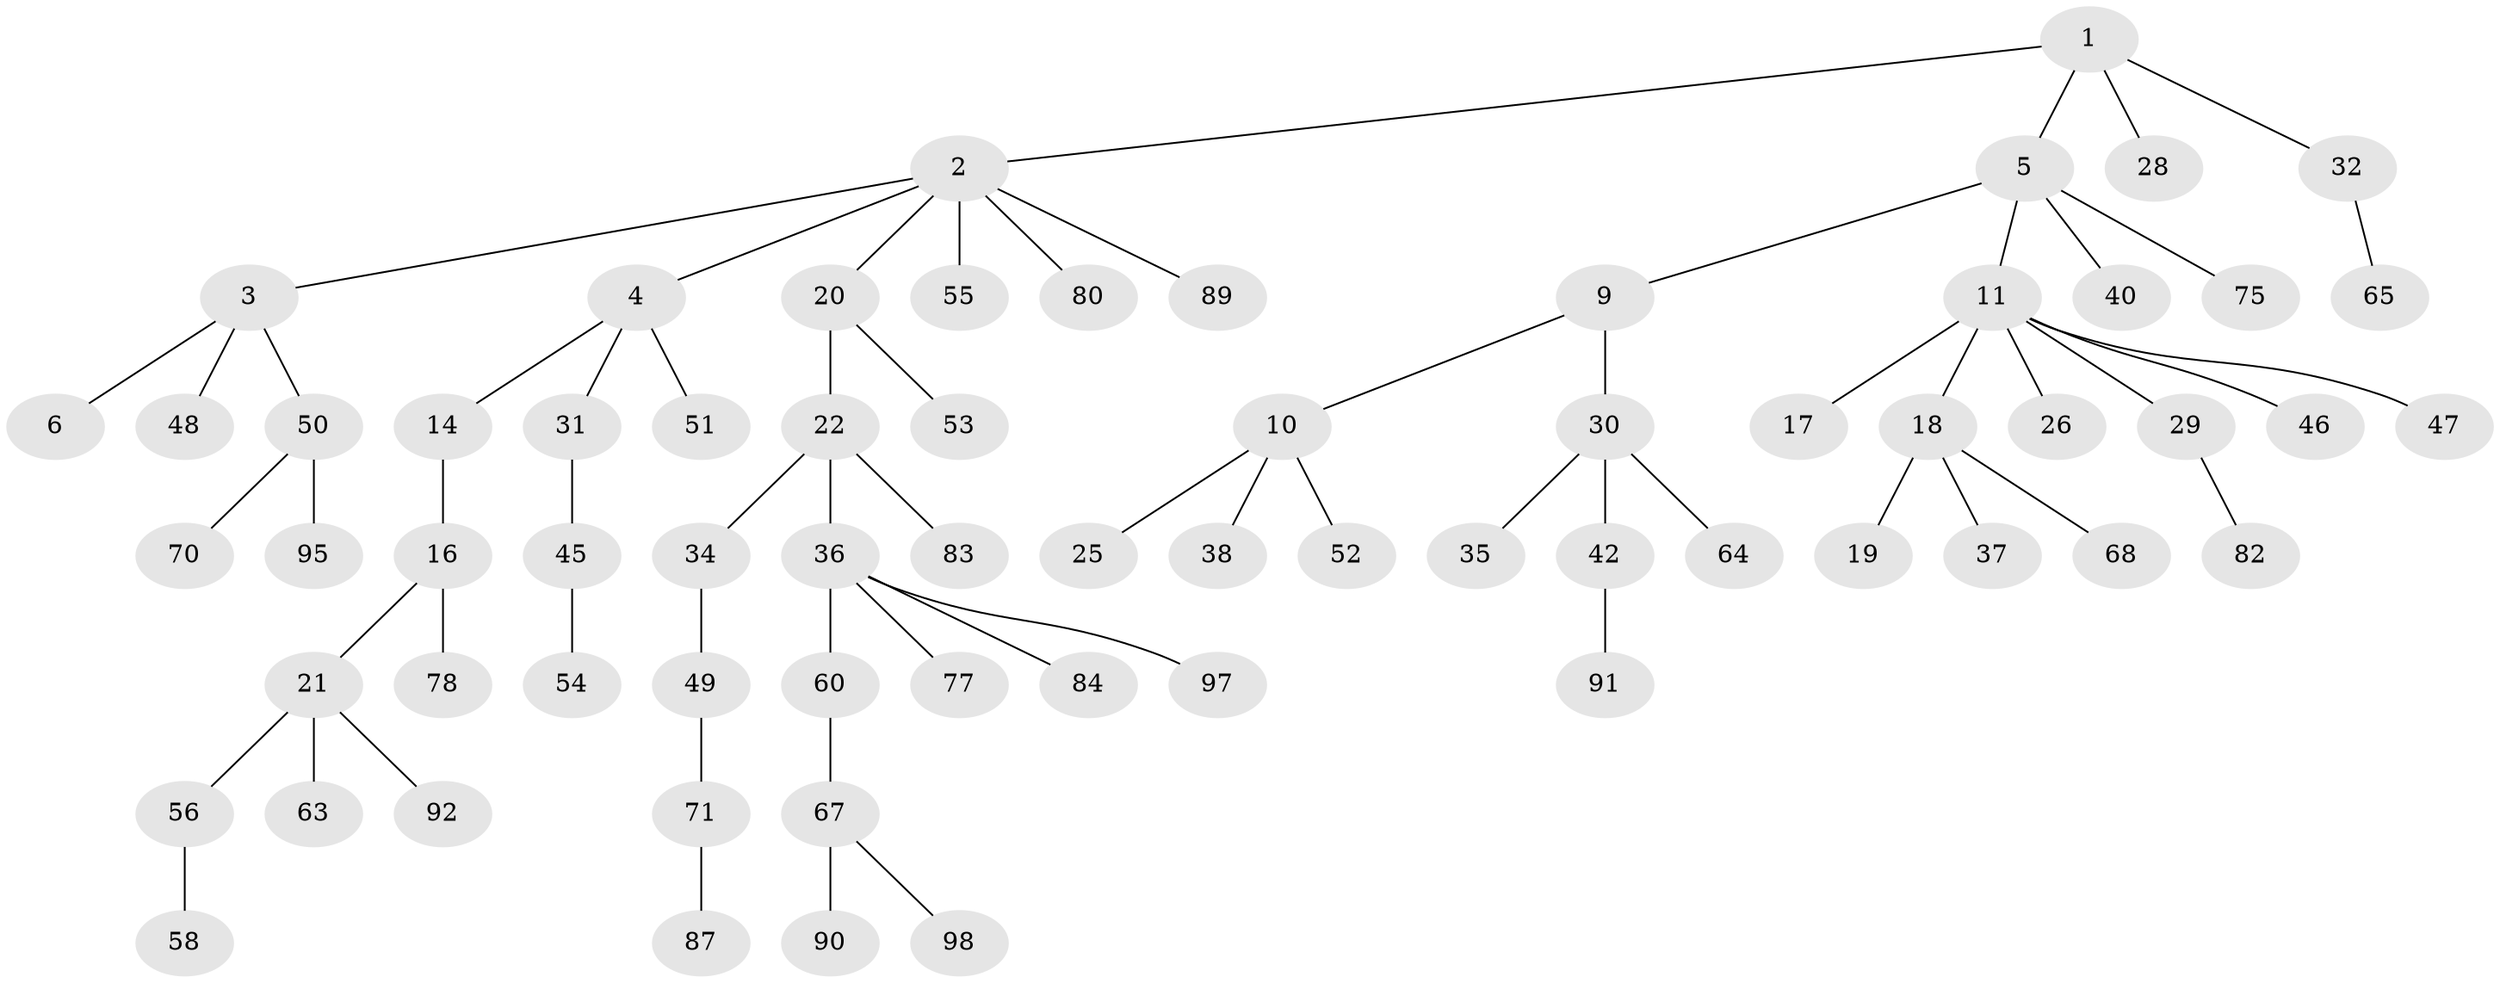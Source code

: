 // original degree distribution, {4: 0.06, 6: 0.01, 5: 0.03, 1: 0.47, 3: 0.15, 2: 0.27, 7: 0.01}
// Generated by graph-tools (version 1.1) at 2025/38/02/21/25 10:38:55]
// undirected, 67 vertices, 66 edges
graph export_dot {
graph [start="1"]
  node [color=gray90,style=filled];
  1 [super="+13"];
  2 [super="+44"];
  3 [super="+8"];
  4 [super="+85"];
  5 [super="+7"];
  6;
  9;
  10 [super="+15"];
  11 [super="+12"];
  14 [super="+41"];
  16 [super="+61"];
  17;
  18 [super="+24"];
  19;
  20 [super="+23"];
  21 [super="+43"];
  22 [super="+27"];
  25;
  26;
  28;
  29 [super="+69"];
  30 [super="+39"];
  31 [super="+33"];
  32 [super="+88"];
  34;
  35 [super="+81"];
  36 [super="+66"];
  37;
  38 [super="+57"];
  40 [super="+79"];
  42 [super="+59"];
  45 [super="+99"];
  46 [super="+86"];
  47;
  48 [super="+76"];
  49 [super="+100"];
  50 [super="+72"];
  51;
  52;
  53;
  54 [super="+62"];
  55;
  56;
  58;
  60;
  63;
  64 [super="+94"];
  65;
  67 [super="+73"];
  68;
  70;
  71 [super="+74"];
  75;
  77;
  78;
  80;
  82;
  83;
  84 [super="+96"];
  87 [super="+93"];
  89;
  90;
  91;
  92;
  95;
  97;
  98;
  1 -- 2;
  1 -- 5;
  1 -- 32;
  1 -- 28;
  2 -- 3;
  2 -- 4;
  2 -- 20;
  2 -- 55;
  2 -- 80;
  2 -- 89;
  3 -- 6;
  3 -- 48;
  3 -- 50;
  4 -- 14;
  4 -- 31;
  4 -- 51;
  5 -- 40;
  5 -- 75;
  5 -- 9;
  5 -- 11;
  9 -- 10;
  9 -- 30;
  10 -- 25;
  10 -- 52;
  10 -- 38;
  11 -- 17;
  11 -- 18;
  11 -- 29;
  11 -- 46;
  11 -- 47;
  11 -- 26;
  14 -- 16;
  16 -- 21;
  16 -- 78;
  18 -- 19;
  18 -- 37;
  18 -- 68;
  20 -- 22;
  20 -- 53;
  21 -- 56;
  21 -- 92;
  21 -- 63;
  22 -- 34;
  22 -- 83;
  22 -- 36;
  29 -- 82;
  30 -- 35;
  30 -- 42;
  30 -- 64;
  31 -- 45;
  32 -- 65;
  34 -- 49;
  36 -- 60;
  36 -- 77;
  36 -- 97;
  36 -- 84;
  42 -- 91;
  45 -- 54;
  49 -- 71;
  50 -- 70;
  50 -- 95;
  56 -- 58;
  60 -- 67;
  67 -- 90;
  67 -- 98;
  71 -- 87;
}
